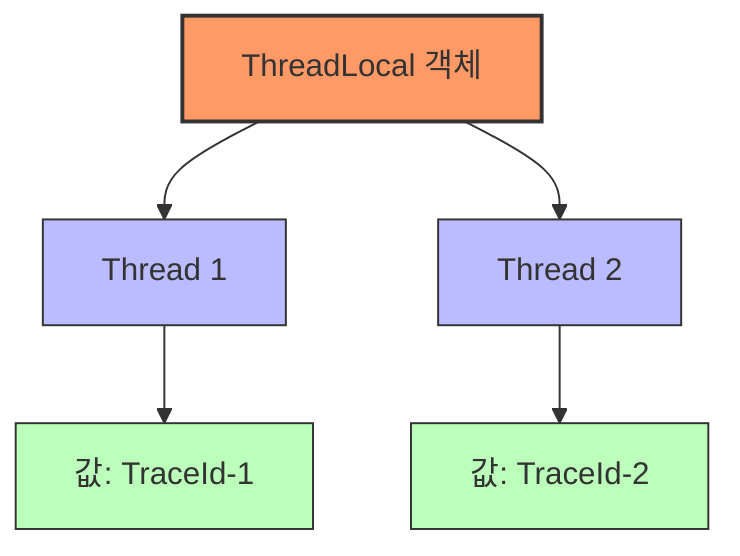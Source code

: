 flowchart TD
    TL[ThreadLocal 객체] --> T1[Thread 1]
    TL --> T2[Thread 2]
    T1 --> V1[값: TraceId-1]
    T2 --> V2[값: TraceId-2]
    
    style TL fill:#f96,stroke:#333,stroke-width:2px
    style T1 fill:#bbf,stroke:#333,stroke-width:1px
    style T2 fill:#bbf,stroke:#333,stroke-width:1px
    style V1 fill:#bfb,stroke:#333,stroke-width:1px
    style V2 fill:#bfb,stroke:#333,stroke-width:1px